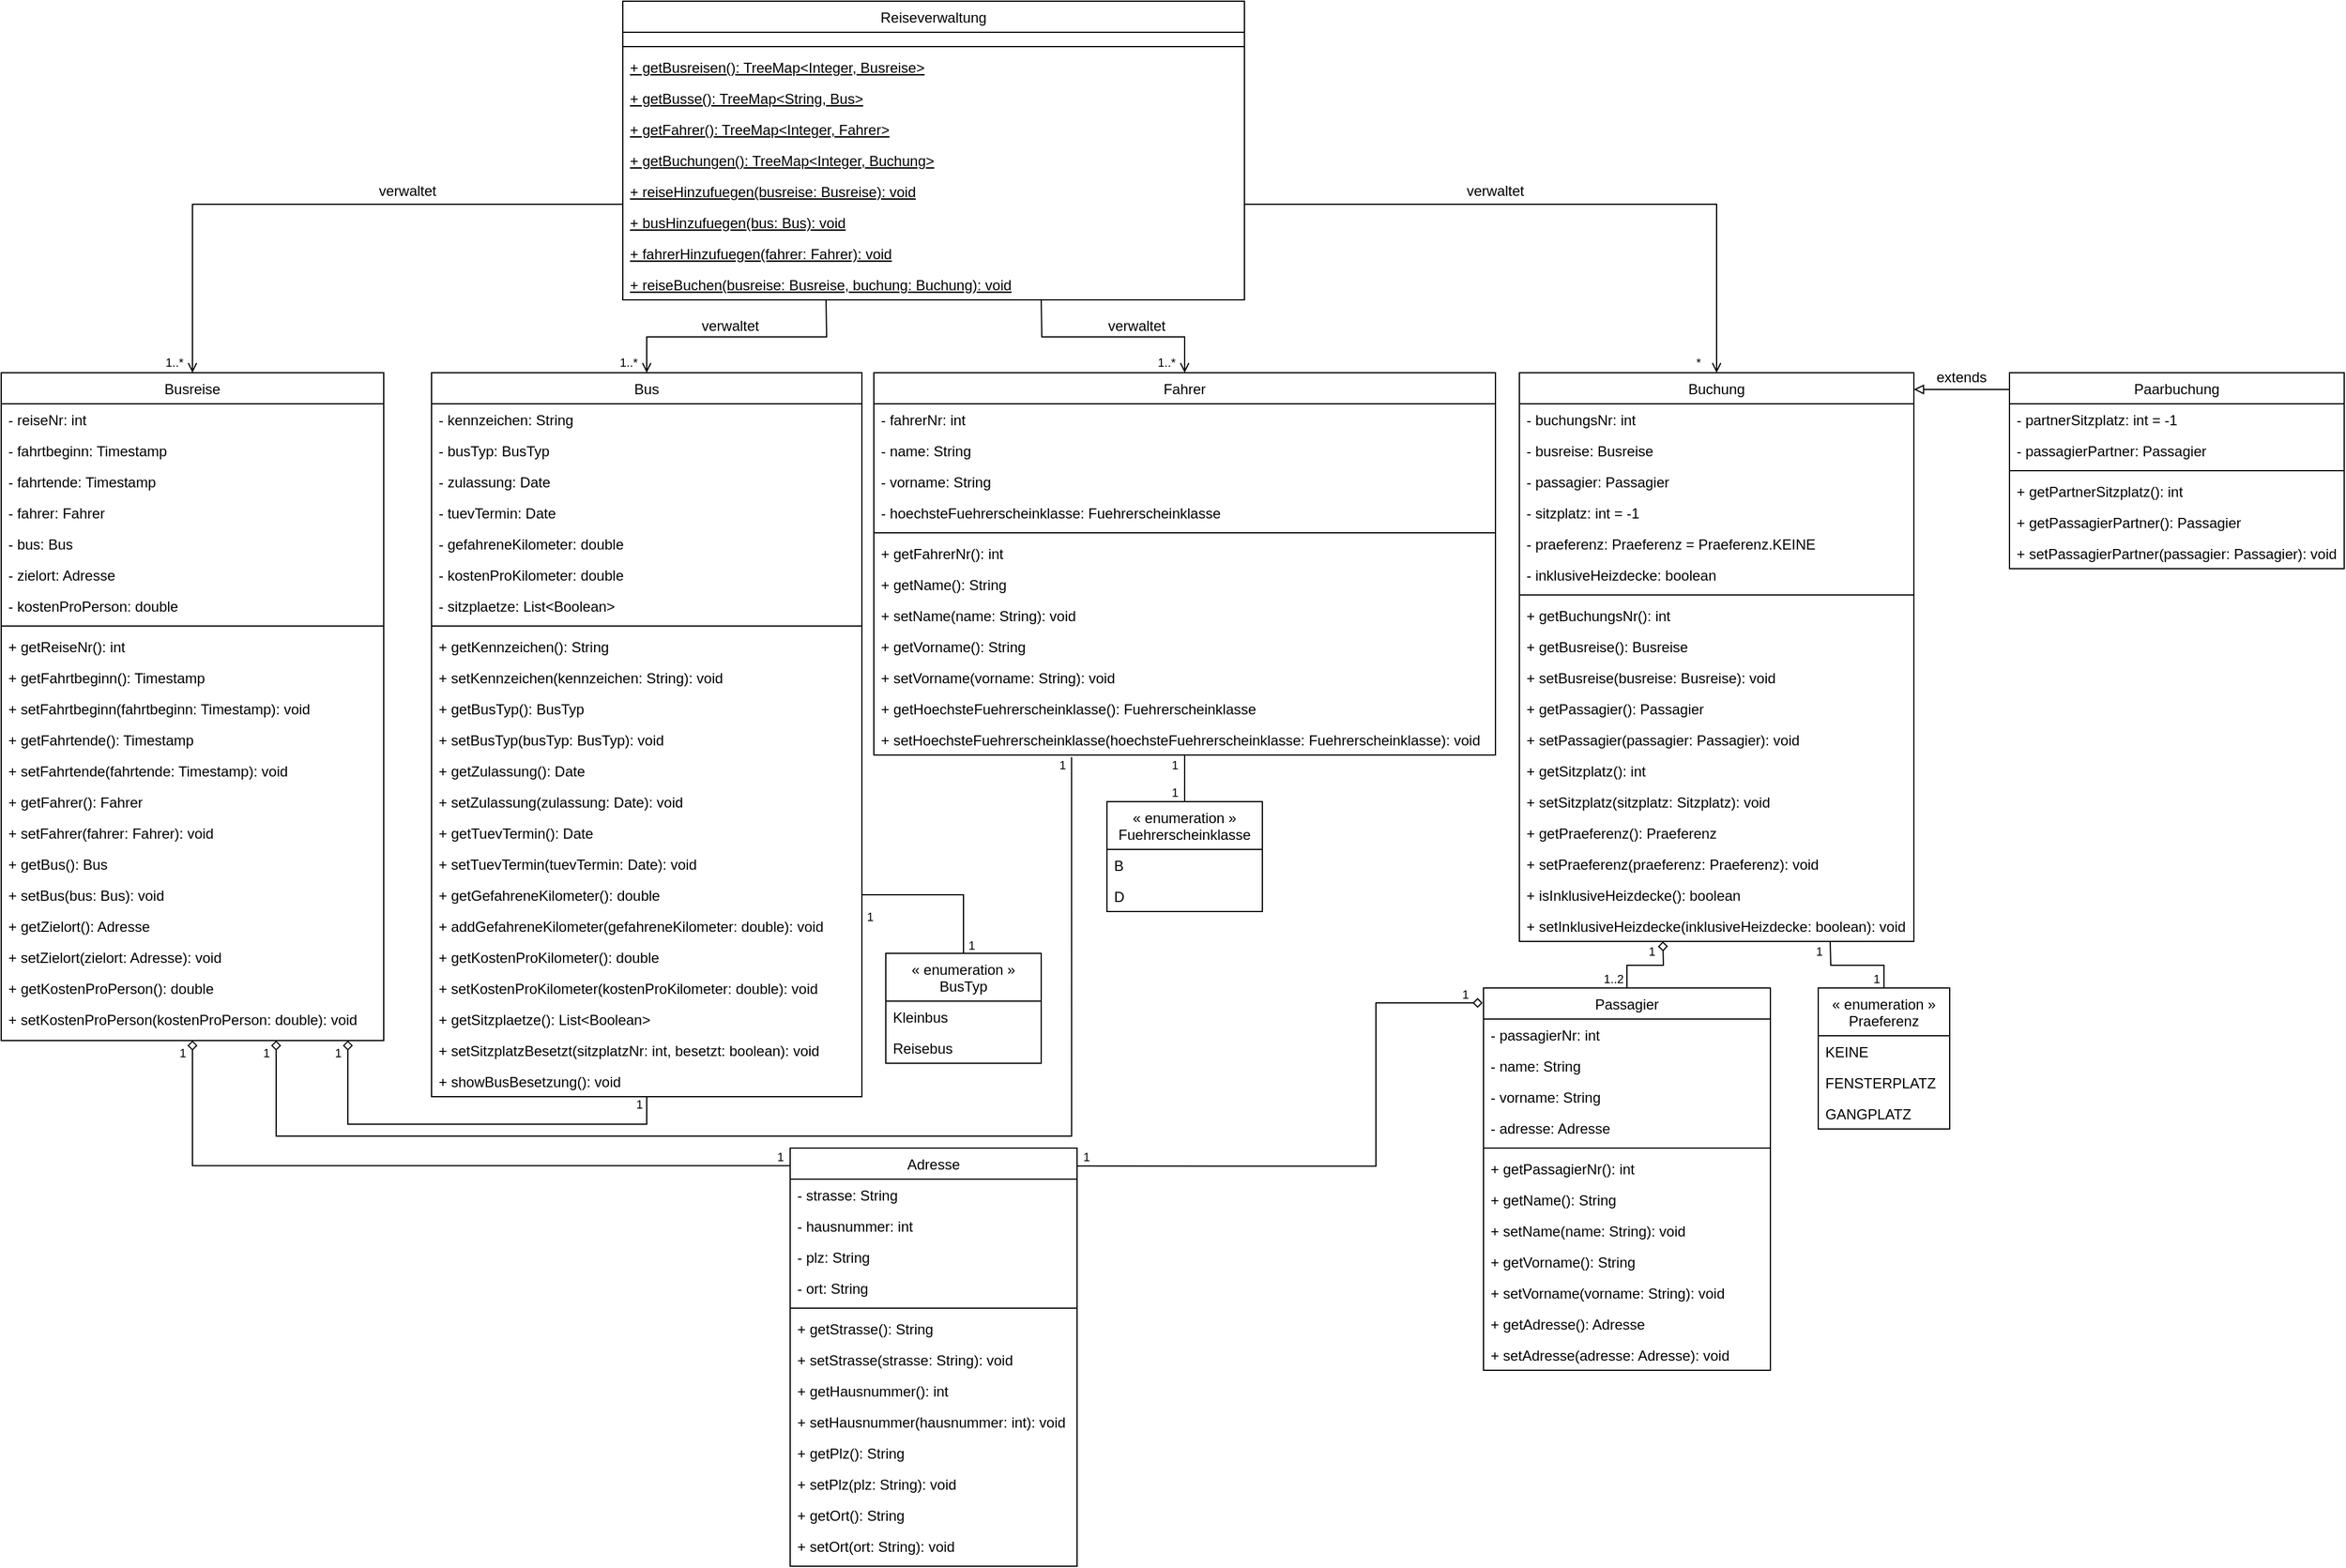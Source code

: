 <mxfile version="24.4.9" type="device">
  <diagram id="C5RBs43oDa-KdzZeNtuy" name="Page-1">
    <mxGraphModel dx="1247" dy="711" grid="1" gridSize="10" guides="1" tooltips="1" connect="1" arrows="1" fold="1" page="1" pageScale="1" pageWidth="1980" pageHeight="14" math="0" shadow="0">
      <root>
        <mxCell id="WIyWlLk6GJQsqaUBKTNV-0" />
        <mxCell id="WIyWlLk6GJQsqaUBKTNV-1" parent="WIyWlLk6GJQsqaUBKTNV-0" />
        <mxCell id="zkfFHV4jXpPFQw0GAbJ--0" value="Fahrer" style="swimlane;fontStyle=0;align=center;verticalAlign=top;childLayout=stackLayout;horizontal=1;startSize=26;horizontalStack=0;resizeParent=1;resizeLast=0;collapsible=1;marginBottom=0;rounded=0;shadow=0;strokeWidth=1;" parent="WIyWlLk6GJQsqaUBKTNV-1" vertex="1">
          <mxGeometry x="740" y="321" width="520" height="320" as="geometry">
            <mxRectangle x="220" y="120" width="160" height="26" as="alternateBounds" />
          </mxGeometry>
        </mxCell>
        <mxCell id="yF3hJssv11bSFZX_hjRi-22" value="- fahrerNr: int" style="text;align=left;verticalAlign=top;spacingLeft=4;spacingRight=4;overflow=hidden;rotatable=0;points=[[0,0.5],[1,0.5]];portConstraint=eastwest;" parent="zkfFHV4jXpPFQw0GAbJ--0" vertex="1">
          <mxGeometry y="26" width="520" height="26" as="geometry" />
        </mxCell>
        <mxCell id="zkfFHV4jXpPFQw0GAbJ--1" value="- name: String" style="text;align=left;verticalAlign=top;spacingLeft=4;spacingRight=4;overflow=hidden;rotatable=0;points=[[0,0.5],[1,0.5]];portConstraint=eastwest;" parent="zkfFHV4jXpPFQw0GAbJ--0" vertex="1">
          <mxGeometry y="52" width="520" height="26" as="geometry" />
        </mxCell>
        <mxCell id="zkfFHV4jXpPFQw0GAbJ--2" value="- vorname: String" style="text;align=left;verticalAlign=top;spacingLeft=4;spacingRight=4;overflow=hidden;rotatable=0;points=[[0,0.5],[1,0.5]];portConstraint=eastwest;rounded=0;shadow=0;html=0;" parent="zkfFHV4jXpPFQw0GAbJ--0" vertex="1">
          <mxGeometry y="78" width="520" height="26" as="geometry" />
        </mxCell>
        <mxCell id="zkfFHV4jXpPFQw0GAbJ--3" value="- hoechsteFuehrerscheinklasse: Fuehrerscheinklasse" style="text;align=left;verticalAlign=top;spacingLeft=4;spacingRight=4;overflow=hidden;rotatable=0;points=[[0,0.5],[1,0.5]];portConstraint=eastwest;rounded=0;shadow=0;html=0;" parent="zkfFHV4jXpPFQw0GAbJ--0" vertex="1">
          <mxGeometry y="104" width="520" height="26" as="geometry" />
        </mxCell>
        <mxCell id="zkfFHV4jXpPFQw0GAbJ--4" value="" style="line;html=1;strokeWidth=1;align=left;verticalAlign=middle;spacingTop=-1;spacingLeft=3;spacingRight=3;rotatable=0;labelPosition=right;points=[];portConstraint=eastwest;" parent="zkfFHV4jXpPFQw0GAbJ--0" vertex="1">
          <mxGeometry y="130" width="520" height="8" as="geometry" />
        </mxCell>
        <mxCell id="yF3hJssv11bSFZX_hjRi-21" value="+ getFahrerNr(): int" style="text;align=left;verticalAlign=top;spacingLeft=4;spacingRight=4;overflow=hidden;rotatable=0;points=[[0,0.5],[1,0.5]];portConstraint=eastwest;" parent="zkfFHV4jXpPFQw0GAbJ--0" vertex="1">
          <mxGeometry y="138" width="520" height="26" as="geometry" />
        </mxCell>
        <mxCell id="Lf7qxrWOfmU6nGNqrejY-40" value="+ getName(): String" style="text;align=left;verticalAlign=top;spacingLeft=4;spacingRight=4;overflow=hidden;rotatable=0;points=[[0,0.5],[1,0.5]];portConstraint=eastwest;rounded=0;shadow=0;html=0;" parent="zkfFHV4jXpPFQw0GAbJ--0" vertex="1">
          <mxGeometry y="164" width="520" height="26" as="geometry" />
        </mxCell>
        <mxCell id="Lf7qxrWOfmU6nGNqrejY-41" value="+ setName(name: String): void" style="text;align=left;verticalAlign=top;spacingLeft=4;spacingRight=4;overflow=hidden;rotatable=0;points=[[0,0.5],[1,0.5]];portConstraint=eastwest;rounded=0;shadow=0;html=0;" parent="zkfFHV4jXpPFQw0GAbJ--0" vertex="1">
          <mxGeometry y="190" width="520" height="26" as="geometry" />
        </mxCell>
        <mxCell id="Lf7qxrWOfmU6nGNqrejY-42" value="+ getVorname(): String" style="text;align=left;verticalAlign=top;spacingLeft=4;spacingRight=4;overflow=hidden;rotatable=0;points=[[0,0.5],[1,0.5]];portConstraint=eastwest;rounded=0;shadow=0;html=0;" parent="zkfFHV4jXpPFQw0GAbJ--0" vertex="1">
          <mxGeometry y="216" width="520" height="26" as="geometry" />
        </mxCell>
        <mxCell id="Lf7qxrWOfmU6nGNqrejY-43" value="+ setVorname(vorname: String): void" style="text;align=left;verticalAlign=top;spacingLeft=4;spacingRight=4;overflow=hidden;rotatable=0;points=[[0,0.5],[1,0.5]];portConstraint=eastwest;rounded=0;shadow=0;html=0;" parent="zkfFHV4jXpPFQw0GAbJ--0" vertex="1">
          <mxGeometry y="242" width="520" height="26" as="geometry" />
        </mxCell>
        <mxCell id="Lf7qxrWOfmU6nGNqrejY-44" value="+ getHoechsteFuehrerscheinklasse(): Fuehrerscheinklasse" style="text;align=left;verticalAlign=top;spacingLeft=4;spacingRight=4;overflow=hidden;rotatable=0;points=[[0,0.5],[1,0.5]];portConstraint=eastwest;rounded=0;shadow=0;html=0;" parent="zkfFHV4jXpPFQw0GAbJ--0" vertex="1">
          <mxGeometry y="268" width="520" height="26" as="geometry" />
        </mxCell>
        <mxCell id="Lf7qxrWOfmU6nGNqrejY-45" value="+ setHoechsteFuehrerscheinklasse(hoechsteFuehrerscheinklasse: Fuehrerscheinklasse): void" style="text;align=left;verticalAlign=top;spacingLeft=4;spacingRight=4;overflow=hidden;rotatable=0;points=[[0,0.5],[1,0.5]];portConstraint=eastwest;rounded=0;shadow=0;html=0;" parent="zkfFHV4jXpPFQw0GAbJ--0" vertex="1">
          <mxGeometry y="294" width="520" height="26" as="geometry" />
        </mxCell>
        <mxCell id="zkfFHV4jXpPFQw0GAbJ--6" value="Busreise" style="swimlane;fontStyle=0;align=center;verticalAlign=top;childLayout=stackLayout;horizontal=1;startSize=26;horizontalStack=0;resizeParent=1;resizeLast=0;collapsible=1;marginBottom=0;rounded=0;shadow=0;strokeWidth=1;" parent="WIyWlLk6GJQsqaUBKTNV-1" vertex="1">
          <mxGeometry x="10" y="321" width="320" height="559" as="geometry">
            <mxRectangle x="130" y="380" width="160" height="26" as="alternateBounds" />
          </mxGeometry>
        </mxCell>
        <mxCell id="zkfFHV4jXpPFQw0GAbJ--7" value="- reiseNr: int" style="text;align=left;verticalAlign=top;spacingLeft=4;spacingRight=4;overflow=hidden;rotatable=0;points=[[0,0.5],[1,0.5]];portConstraint=eastwest;" parent="zkfFHV4jXpPFQw0GAbJ--6" vertex="1">
          <mxGeometry y="26" width="320" height="26" as="geometry" />
        </mxCell>
        <mxCell id="yF3hJssv11bSFZX_hjRi-18" value="- fahrtbeginn: Timestamp" style="text;align=left;verticalAlign=top;spacingLeft=4;spacingRight=4;overflow=hidden;rotatable=0;points=[[0,0.5],[1,0.5]];portConstraint=eastwest;" parent="zkfFHV4jXpPFQw0GAbJ--6" vertex="1">
          <mxGeometry y="52" width="320" height="26" as="geometry" />
        </mxCell>
        <mxCell id="Lf7qxrWOfmU6nGNqrejY-3" value="- fahrtende: Timestamp" style="text;align=left;verticalAlign=top;spacingLeft=4;spacingRight=4;overflow=hidden;rotatable=0;points=[[0,0.5],[1,0.5]];portConstraint=eastwest;rounded=0;shadow=0;html=0;" parent="zkfFHV4jXpPFQw0GAbJ--6" vertex="1">
          <mxGeometry y="78" width="320" height="26" as="geometry" />
        </mxCell>
        <mxCell id="Lf7qxrWOfmU6nGNqrejY-4" value="- fahrer: Fahrer" style="text;align=left;verticalAlign=top;spacingLeft=4;spacingRight=4;overflow=hidden;rotatable=0;points=[[0,0.5],[1,0.5]];portConstraint=eastwest;rounded=0;shadow=0;html=0;" parent="zkfFHV4jXpPFQw0GAbJ--6" vertex="1">
          <mxGeometry y="104" width="320" height="26" as="geometry" />
        </mxCell>
        <mxCell id="zkfFHV4jXpPFQw0GAbJ--8" value="- bus: Bus" style="text;align=left;verticalAlign=top;spacingLeft=4;spacingRight=4;overflow=hidden;rotatable=0;points=[[0,0.5],[1,0.5]];portConstraint=eastwest;rounded=0;shadow=0;html=0;" parent="zkfFHV4jXpPFQw0GAbJ--6" vertex="1">
          <mxGeometry y="130" width="320" height="26" as="geometry" />
        </mxCell>
        <mxCell id="Lf7qxrWOfmU6nGNqrejY-5" value="- zielort: Adresse" style="text;align=left;verticalAlign=top;spacingLeft=4;spacingRight=4;overflow=hidden;rotatable=0;points=[[0,0.5],[1,0.5]];portConstraint=eastwest;rounded=0;shadow=0;html=0;" parent="zkfFHV4jXpPFQw0GAbJ--6" vertex="1">
          <mxGeometry y="156" width="320" height="26" as="geometry" />
        </mxCell>
        <mxCell id="Lf7qxrWOfmU6nGNqrejY-6" value="- kostenProPerson: double" style="text;align=left;verticalAlign=top;spacingLeft=4;spacingRight=4;overflow=hidden;rotatable=0;points=[[0,0.5],[1,0.5]];portConstraint=eastwest;rounded=0;shadow=0;html=0;" parent="zkfFHV4jXpPFQw0GAbJ--6" vertex="1">
          <mxGeometry y="182" width="320" height="26" as="geometry" />
        </mxCell>
        <mxCell id="zkfFHV4jXpPFQw0GAbJ--9" value="" style="line;html=1;strokeWidth=1;align=left;verticalAlign=middle;spacingTop=-1;spacingLeft=3;spacingRight=3;rotatable=0;labelPosition=right;points=[];portConstraint=eastwest;" parent="zkfFHV4jXpPFQw0GAbJ--6" vertex="1">
          <mxGeometry y="208" width="320" height="8" as="geometry" />
        </mxCell>
        <mxCell id="yF3hJssv11bSFZX_hjRi-20" value="+ getReiseNr(): int" style="text;align=left;verticalAlign=top;spacingLeft=4;spacingRight=4;overflow=hidden;rotatable=0;points=[[0,0.5],[1,0.5]];portConstraint=eastwest;" parent="zkfFHV4jXpPFQw0GAbJ--6" vertex="1">
          <mxGeometry y="216" width="320" height="26" as="geometry" />
        </mxCell>
        <mxCell id="Lf7qxrWOfmU6nGNqrejY-62" value="+ getFahrtbeginn(): Timestamp" style="text;align=left;verticalAlign=top;spacingLeft=4;spacingRight=4;overflow=hidden;rotatable=0;points=[[0,0.5],[1,0.5]];portConstraint=eastwest;rounded=0;shadow=0;html=0;" parent="zkfFHV4jXpPFQw0GAbJ--6" vertex="1">
          <mxGeometry y="242" width="320" height="26" as="geometry" />
        </mxCell>
        <mxCell id="Lf7qxrWOfmU6nGNqrejY-63" value="+ setFahrtbeginn(fahrtbeginn: Timestamp): void" style="text;align=left;verticalAlign=top;spacingLeft=4;spacingRight=4;overflow=hidden;rotatable=0;points=[[0,0.5],[1,0.5]];portConstraint=eastwest;rounded=0;shadow=0;html=0;" parent="zkfFHV4jXpPFQw0GAbJ--6" vertex="1">
          <mxGeometry y="268" width="320" height="26" as="geometry" />
        </mxCell>
        <mxCell id="Lf7qxrWOfmU6nGNqrejY-64" value="+ getFahrtende(): Timestamp" style="text;align=left;verticalAlign=top;spacingLeft=4;spacingRight=4;overflow=hidden;rotatable=0;points=[[0,0.5],[1,0.5]];portConstraint=eastwest;rounded=0;shadow=0;html=0;" parent="zkfFHV4jXpPFQw0GAbJ--6" vertex="1">
          <mxGeometry y="294" width="320" height="26" as="geometry" />
        </mxCell>
        <mxCell id="Lf7qxrWOfmU6nGNqrejY-65" value="+ setFahrtende(fahrtende: Timestamp): void" style="text;align=left;verticalAlign=top;spacingLeft=4;spacingRight=4;overflow=hidden;rotatable=0;points=[[0,0.5],[1,0.5]];portConstraint=eastwest;rounded=0;shadow=0;html=0;" parent="zkfFHV4jXpPFQw0GAbJ--6" vertex="1">
          <mxGeometry y="320" width="320" height="26" as="geometry" />
        </mxCell>
        <mxCell id="Lf7qxrWOfmU6nGNqrejY-66" value="+ getFahrer(): Fahrer" style="text;align=left;verticalAlign=top;spacingLeft=4;spacingRight=4;overflow=hidden;rotatable=0;points=[[0,0.5],[1,0.5]];portConstraint=eastwest;rounded=0;shadow=0;html=0;" parent="zkfFHV4jXpPFQw0GAbJ--6" vertex="1">
          <mxGeometry y="346" width="320" height="26" as="geometry" />
        </mxCell>
        <mxCell id="Lf7qxrWOfmU6nGNqrejY-67" value="+ setFahrer(fahrer: Fahrer): void" style="text;align=left;verticalAlign=top;spacingLeft=4;spacingRight=4;overflow=hidden;rotatable=0;points=[[0,0.5],[1,0.5]];portConstraint=eastwest;rounded=0;shadow=0;html=0;" parent="zkfFHV4jXpPFQw0GAbJ--6" vertex="1">
          <mxGeometry y="372" width="320" height="26" as="geometry" />
        </mxCell>
        <mxCell id="Lf7qxrWOfmU6nGNqrejY-68" value="+ getBus(): Bus" style="text;align=left;verticalAlign=top;spacingLeft=4;spacingRight=4;overflow=hidden;rotatable=0;points=[[0,0.5],[1,0.5]];portConstraint=eastwest;rounded=0;shadow=0;html=0;" parent="zkfFHV4jXpPFQw0GAbJ--6" vertex="1">
          <mxGeometry y="398" width="320" height="26" as="geometry" />
        </mxCell>
        <mxCell id="Lf7qxrWOfmU6nGNqrejY-69" value="+ setBus(bus: Bus): void" style="text;align=left;verticalAlign=top;spacingLeft=4;spacingRight=4;overflow=hidden;rotatable=0;points=[[0,0.5],[1,0.5]];portConstraint=eastwest;rounded=0;shadow=0;html=0;" parent="zkfFHV4jXpPFQw0GAbJ--6" vertex="1">
          <mxGeometry y="424" width="320" height="26" as="geometry" />
        </mxCell>
        <mxCell id="Lf7qxrWOfmU6nGNqrejY-70" value="+ getZielort(): Adresse" style="text;align=left;verticalAlign=top;spacingLeft=4;spacingRight=4;overflow=hidden;rotatable=0;points=[[0,0.5],[1,0.5]];portConstraint=eastwest;rounded=0;shadow=0;html=0;" parent="zkfFHV4jXpPFQw0GAbJ--6" vertex="1">
          <mxGeometry y="450" width="320" height="26" as="geometry" />
        </mxCell>
        <mxCell id="Lf7qxrWOfmU6nGNqrejY-71" value="+ setZielort(zielort: Adresse): void" style="text;align=left;verticalAlign=top;spacingLeft=4;spacingRight=4;overflow=hidden;rotatable=0;points=[[0,0.5],[1,0.5]];portConstraint=eastwest;rounded=0;shadow=0;html=0;" parent="zkfFHV4jXpPFQw0GAbJ--6" vertex="1">
          <mxGeometry y="476" width="320" height="26" as="geometry" />
        </mxCell>
        <mxCell id="Lf7qxrWOfmU6nGNqrejY-72" value="+ getKostenProPerson(): double" style="text;align=left;verticalAlign=top;spacingLeft=4;spacingRight=4;overflow=hidden;rotatable=0;points=[[0,0.5],[1,0.5]];portConstraint=eastwest;rounded=0;shadow=0;html=0;" parent="zkfFHV4jXpPFQw0GAbJ--6" vertex="1">
          <mxGeometry y="502" width="320" height="26" as="geometry" />
        </mxCell>
        <mxCell id="Lf7qxrWOfmU6nGNqrejY-73" value="+ setKostenProPerson(kostenProPerson: double): void" style="text;align=left;verticalAlign=top;spacingLeft=4;spacingRight=4;overflow=hidden;rotatable=0;points=[[0,0.5],[1,0.5]];portConstraint=eastwest;rounded=0;shadow=0;html=0;" parent="zkfFHV4jXpPFQw0GAbJ--6" vertex="1">
          <mxGeometry y="528" width="320" height="26" as="geometry" />
        </mxCell>
        <mxCell id="zkfFHV4jXpPFQw0GAbJ--13" value="Passagier" style="swimlane;fontStyle=0;align=center;verticalAlign=top;childLayout=stackLayout;horizontal=1;startSize=26;horizontalStack=0;resizeParent=1;resizeLast=0;collapsible=1;marginBottom=0;rounded=0;shadow=0;strokeWidth=1;" parent="WIyWlLk6GJQsqaUBKTNV-1" vertex="1">
          <mxGeometry x="1250" y="836" width="240" height="320" as="geometry">
            <mxRectangle x="340" y="380" width="170" height="26" as="alternateBounds" />
          </mxGeometry>
        </mxCell>
        <mxCell id="yF3hJssv11bSFZX_hjRi-26" value="- passagierNr: int" style="text;align=left;verticalAlign=top;spacingLeft=4;spacingRight=4;overflow=hidden;rotatable=0;points=[[0,0.5],[1,0.5]];portConstraint=eastwest;" parent="zkfFHV4jXpPFQw0GAbJ--13" vertex="1">
          <mxGeometry y="26" width="240" height="26" as="geometry" />
        </mxCell>
        <mxCell id="zkfFHV4jXpPFQw0GAbJ--14" value="- name: String" style="text;align=left;verticalAlign=top;spacingLeft=4;spacingRight=4;overflow=hidden;rotatable=0;points=[[0,0.5],[1,0.5]];portConstraint=eastwest;" parent="zkfFHV4jXpPFQw0GAbJ--13" vertex="1">
          <mxGeometry y="52" width="240" height="26" as="geometry" />
        </mxCell>
        <mxCell id="Lf7qxrWOfmU6nGNqrejY-7" value="- vorname: String" style="text;align=left;verticalAlign=top;spacingLeft=4;spacingRight=4;overflow=hidden;rotatable=0;points=[[0,0.5],[1,0.5]];portConstraint=eastwest;" parent="zkfFHV4jXpPFQw0GAbJ--13" vertex="1">
          <mxGeometry y="78" width="240" height="26" as="geometry" />
        </mxCell>
        <mxCell id="Lf7qxrWOfmU6nGNqrejY-9" value="- adresse: Adresse" style="text;align=left;verticalAlign=top;spacingLeft=4;spacingRight=4;overflow=hidden;rotatable=0;points=[[0,0.5],[1,0.5]];portConstraint=eastwest;" parent="zkfFHV4jXpPFQw0GAbJ--13" vertex="1">
          <mxGeometry y="104" width="240" height="26" as="geometry" />
        </mxCell>
        <mxCell id="zkfFHV4jXpPFQw0GAbJ--15" value="" style="line;html=1;strokeWidth=1;align=left;verticalAlign=middle;spacingTop=-1;spacingLeft=3;spacingRight=3;rotatable=0;labelPosition=right;points=[];portConstraint=eastwest;" parent="zkfFHV4jXpPFQw0GAbJ--13" vertex="1">
          <mxGeometry y="130" width="240" height="8" as="geometry" />
        </mxCell>
        <mxCell id="yF3hJssv11bSFZX_hjRi-25" value="+ getPassagierNr(): int" style="text;align=left;verticalAlign=top;spacingLeft=4;spacingRight=4;overflow=hidden;rotatable=0;points=[[0,0.5],[1,0.5]];portConstraint=eastwest;" parent="zkfFHV4jXpPFQw0GAbJ--13" vertex="1">
          <mxGeometry y="138" width="240" height="26" as="geometry" />
        </mxCell>
        <mxCell id="Lf7qxrWOfmU6nGNqrejY-24" value="+ getName(): String" style="text;align=left;verticalAlign=top;spacingLeft=4;spacingRight=4;overflow=hidden;rotatable=0;points=[[0,0.5],[1,0.5]];portConstraint=eastwest;" parent="zkfFHV4jXpPFQw0GAbJ--13" vertex="1">
          <mxGeometry y="164" width="240" height="26" as="geometry" />
        </mxCell>
        <mxCell id="Lf7qxrWOfmU6nGNqrejY-25" value="+ setName(name: String): void" style="text;align=left;verticalAlign=top;spacingLeft=4;spacingRight=4;overflow=hidden;rotatable=0;points=[[0,0.5],[1,0.5]];portConstraint=eastwest;" parent="zkfFHV4jXpPFQw0GAbJ--13" vertex="1">
          <mxGeometry y="190" width="240" height="26" as="geometry" />
        </mxCell>
        <mxCell id="Lf7qxrWOfmU6nGNqrejY-26" value="+ getVorname(): String" style="text;align=left;verticalAlign=top;spacingLeft=4;spacingRight=4;overflow=hidden;rotatable=0;points=[[0,0.5],[1,0.5]];portConstraint=eastwest;" parent="zkfFHV4jXpPFQw0GAbJ--13" vertex="1">
          <mxGeometry y="216" width="240" height="26" as="geometry" />
        </mxCell>
        <mxCell id="Lf7qxrWOfmU6nGNqrejY-27" value="+ setVorname(vorname: String): void" style="text;align=left;verticalAlign=top;spacingLeft=4;spacingRight=4;overflow=hidden;rotatable=0;points=[[0,0.5],[1,0.5]];portConstraint=eastwest;" parent="zkfFHV4jXpPFQw0GAbJ--13" vertex="1">
          <mxGeometry y="242" width="240" height="26" as="geometry" />
        </mxCell>
        <mxCell id="Lf7qxrWOfmU6nGNqrejY-28" value="+ getAdresse(): Adresse" style="text;align=left;verticalAlign=top;spacingLeft=4;spacingRight=4;overflow=hidden;rotatable=0;points=[[0,0.5],[1,0.5]];portConstraint=eastwest;" parent="zkfFHV4jXpPFQw0GAbJ--13" vertex="1">
          <mxGeometry y="268" width="240" height="26" as="geometry" />
        </mxCell>
        <mxCell id="Lf7qxrWOfmU6nGNqrejY-29" value="+ setAdresse(adresse: Adresse): void" style="text;align=left;verticalAlign=top;spacingLeft=4;spacingRight=4;overflow=hidden;rotatable=0;points=[[0,0.5],[1,0.5]];portConstraint=eastwest;" parent="zkfFHV4jXpPFQw0GAbJ--13" vertex="1">
          <mxGeometry y="294" width="240" height="26" as="geometry" />
        </mxCell>
        <mxCell id="zkfFHV4jXpPFQw0GAbJ--17" value="Bus" style="swimlane;fontStyle=0;align=center;verticalAlign=top;childLayout=stackLayout;horizontal=1;startSize=26;horizontalStack=0;resizeParent=1;resizeLast=0;collapsible=1;marginBottom=0;rounded=0;shadow=0;strokeWidth=1;" parent="WIyWlLk6GJQsqaUBKTNV-1" vertex="1">
          <mxGeometry x="370" y="321" width="360" height="606" as="geometry">
            <mxRectangle x="550" y="140" width="160" height="26" as="alternateBounds" />
          </mxGeometry>
        </mxCell>
        <mxCell id="zkfFHV4jXpPFQw0GAbJ--18" value="- kennzeichen: String" style="text;align=left;verticalAlign=top;spacingLeft=4;spacingRight=4;overflow=hidden;rotatable=0;points=[[0,0.5],[1,0.5]];portConstraint=eastwest;" parent="zkfFHV4jXpPFQw0GAbJ--17" vertex="1">
          <mxGeometry y="26" width="360" height="26" as="geometry" />
        </mxCell>
        <mxCell id="kvNunRhJtZcMJ9diOKEN-5" value="- busTyp: BusTyp" style="text;align=left;verticalAlign=top;spacingLeft=4;spacingRight=4;overflow=hidden;rotatable=0;points=[[0,0.5],[1,0.5]];portConstraint=eastwest;" vertex="1" parent="zkfFHV4jXpPFQw0GAbJ--17">
          <mxGeometry y="52" width="360" height="26" as="geometry" />
        </mxCell>
        <mxCell id="zkfFHV4jXpPFQw0GAbJ--19" value="- zulassung: Date" style="text;align=left;verticalAlign=top;spacingLeft=4;spacingRight=4;overflow=hidden;rotatable=0;points=[[0,0.5],[1,0.5]];portConstraint=eastwest;rounded=0;shadow=0;html=0;" parent="zkfFHV4jXpPFQw0GAbJ--17" vertex="1">
          <mxGeometry y="78" width="360" height="26" as="geometry" />
        </mxCell>
        <mxCell id="zkfFHV4jXpPFQw0GAbJ--20" value="- tuevTermin: Date" style="text;align=left;verticalAlign=top;spacingLeft=4;spacingRight=4;overflow=hidden;rotatable=0;points=[[0,0.5],[1,0.5]];portConstraint=eastwest;rounded=0;shadow=0;html=0;" parent="zkfFHV4jXpPFQw0GAbJ--17" vertex="1">
          <mxGeometry y="104" width="360" height="26" as="geometry" />
        </mxCell>
        <mxCell id="zkfFHV4jXpPFQw0GAbJ--21" value="- gefahreneKilometer: double" style="text;align=left;verticalAlign=top;spacingLeft=4;spacingRight=4;overflow=hidden;rotatable=0;points=[[0,0.5],[1,0.5]];portConstraint=eastwest;rounded=0;shadow=0;html=0;" parent="zkfFHV4jXpPFQw0GAbJ--17" vertex="1">
          <mxGeometry y="130" width="360" height="26" as="geometry" />
        </mxCell>
        <mxCell id="zkfFHV4jXpPFQw0GAbJ--22" value="- kostenProKilometer: double" style="text;align=left;verticalAlign=top;spacingLeft=4;spacingRight=4;overflow=hidden;rotatable=0;points=[[0,0.5],[1,0.5]];portConstraint=eastwest;rounded=0;shadow=0;html=0;" parent="zkfFHV4jXpPFQw0GAbJ--17" vertex="1">
          <mxGeometry y="156" width="360" height="26" as="geometry" />
        </mxCell>
        <mxCell id="ET76gMAlcmCdLTWI2rCx-4" value="- sitzplaetze: List&lt;Boolean&gt;" style="text;align=left;verticalAlign=top;spacingLeft=4;spacingRight=4;overflow=hidden;rotatable=0;points=[[0,0.5],[1,0.5]];portConstraint=eastwest;rounded=0;shadow=0;html=0;" parent="zkfFHV4jXpPFQw0GAbJ--17" vertex="1">
          <mxGeometry y="182" width="360" height="26" as="geometry" />
        </mxCell>
        <mxCell id="zkfFHV4jXpPFQw0GAbJ--23" value="" style="line;html=1;strokeWidth=1;align=left;verticalAlign=middle;spacingTop=-1;spacingLeft=3;spacingRight=3;rotatable=0;labelPosition=right;points=[];portConstraint=eastwest;" parent="zkfFHV4jXpPFQw0GAbJ--17" vertex="1">
          <mxGeometry y="208" width="360" height="8" as="geometry" />
        </mxCell>
        <mxCell id="Lf7qxrWOfmU6nGNqrejY-14" value="+ getKennzeichen(): String" style="text;align=left;verticalAlign=top;spacingLeft=4;spacingRight=4;overflow=hidden;rotatable=0;points=[[0,0.5],[1,0.5]];portConstraint=eastwest;rounded=0;shadow=0;html=0;" parent="zkfFHV4jXpPFQw0GAbJ--17" vertex="1">
          <mxGeometry y="216" width="360" height="26" as="geometry" />
        </mxCell>
        <mxCell id="Lf7qxrWOfmU6nGNqrejY-15" value="+ setKennzeichen(kennzeichen: String): void" style="text;align=left;verticalAlign=top;spacingLeft=4;spacingRight=4;overflow=hidden;rotatable=0;points=[[0,0.5],[1,0.5]];portConstraint=eastwest;rounded=0;shadow=0;html=0;" parent="zkfFHV4jXpPFQw0GAbJ--17" vertex="1">
          <mxGeometry y="242" width="360" height="26" as="geometry" />
        </mxCell>
        <mxCell id="kvNunRhJtZcMJ9diOKEN-6" value="+ getBusTyp(): BusTyp" style="text;align=left;verticalAlign=top;spacingLeft=4;spacingRight=4;overflow=hidden;rotatable=0;points=[[0,0.5],[1,0.5]];portConstraint=eastwest;rounded=0;shadow=0;html=0;" vertex="1" parent="zkfFHV4jXpPFQw0GAbJ--17">
          <mxGeometry y="268" width="360" height="26" as="geometry" />
        </mxCell>
        <mxCell id="kvNunRhJtZcMJ9diOKEN-7" value="+ setBusTyp(busTyp: BusTyp): void" style="text;align=left;verticalAlign=top;spacingLeft=4;spacingRight=4;overflow=hidden;rotatable=0;points=[[0,0.5],[1,0.5]];portConstraint=eastwest;rounded=0;shadow=0;html=0;" vertex="1" parent="zkfFHV4jXpPFQw0GAbJ--17">
          <mxGeometry y="294" width="360" height="26" as="geometry" />
        </mxCell>
        <mxCell id="Lf7qxrWOfmU6nGNqrejY-16" value="+ getZulassung(): Date" style="text;align=left;verticalAlign=top;spacingLeft=4;spacingRight=4;overflow=hidden;rotatable=0;points=[[0,0.5],[1,0.5]];portConstraint=eastwest;rounded=0;shadow=0;html=0;" parent="zkfFHV4jXpPFQw0GAbJ--17" vertex="1">
          <mxGeometry y="320" width="360" height="26" as="geometry" />
        </mxCell>
        <mxCell id="Lf7qxrWOfmU6nGNqrejY-17" value="+ setZulassung(zulassung: Date): void" style="text;align=left;verticalAlign=top;spacingLeft=4;spacingRight=4;overflow=hidden;rotatable=0;points=[[0,0.5],[1,0.5]];portConstraint=eastwest;rounded=0;shadow=0;html=0;" parent="zkfFHV4jXpPFQw0GAbJ--17" vertex="1">
          <mxGeometry y="346" width="360" height="26" as="geometry" />
        </mxCell>
        <mxCell id="Lf7qxrWOfmU6nGNqrejY-18" value="+ getTuevTermin(): Date" style="text;align=left;verticalAlign=top;spacingLeft=4;spacingRight=4;overflow=hidden;rotatable=0;points=[[0,0.5],[1,0.5]];portConstraint=eastwest;rounded=0;shadow=0;html=0;" parent="zkfFHV4jXpPFQw0GAbJ--17" vertex="1">
          <mxGeometry y="372" width="360" height="26" as="geometry" />
        </mxCell>
        <mxCell id="Lf7qxrWOfmU6nGNqrejY-19" value="+ setTuevTermin(tuevTermin: Date): void" style="text;align=left;verticalAlign=top;spacingLeft=4;spacingRight=4;overflow=hidden;rotatable=0;points=[[0,0.5],[1,0.5]];portConstraint=eastwest;rounded=0;shadow=0;html=0;" parent="zkfFHV4jXpPFQw0GAbJ--17" vertex="1">
          <mxGeometry y="398" width="360" height="26" as="geometry" />
        </mxCell>
        <mxCell id="Lf7qxrWOfmU6nGNqrejY-20" value="+ getGefahreneKilometer(): double" style="text;align=left;verticalAlign=top;spacingLeft=4;spacingRight=4;overflow=hidden;rotatable=0;points=[[0,0.5],[1,0.5]];portConstraint=eastwest;rounded=0;shadow=0;html=0;" parent="zkfFHV4jXpPFQw0GAbJ--17" vertex="1">
          <mxGeometry y="424" width="360" height="26" as="geometry" />
        </mxCell>
        <mxCell id="Lf7qxrWOfmU6nGNqrejY-21" value="+ addGefahreneKilometer(gefahreneKilometer: double): void" style="text;align=left;verticalAlign=top;spacingLeft=4;spacingRight=4;overflow=hidden;rotatable=0;points=[[0,0.5],[1,0.5]];portConstraint=eastwest;rounded=0;shadow=0;html=0;" parent="zkfFHV4jXpPFQw0GAbJ--17" vertex="1">
          <mxGeometry y="450" width="360" height="26" as="geometry" />
        </mxCell>
        <mxCell id="Lf7qxrWOfmU6nGNqrejY-22" value="+ getKostenProKilometer(): double" style="text;align=left;verticalAlign=top;spacingLeft=4;spacingRight=4;overflow=hidden;rotatable=0;points=[[0,0.5],[1,0.5]];portConstraint=eastwest;rounded=0;shadow=0;html=0;" parent="zkfFHV4jXpPFQw0GAbJ--17" vertex="1">
          <mxGeometry y="476" width="360" height="26" as="geometry" />
        </mxCell>
        <mxCell id="Lf7qxrWOfmU6nGNqrejY-23" value="+ setKostenProKilometer(kostenProKilometer: double): void" style="text;align=left;verticalAlign=top;spacingLeft=4;spacingRight=4;overflow=hidden;rotatable=0;points=[[0,0.5],[1,0.5]];portConstraint=eastwest;rounded=0;shadow=0;html=0;" parent="zkfFHV4jXpPFQw0GAbJ--17" vertex="1">
          <mxGeometry y="502" width="360" height="26" as="geometry" />
        </mxCell>
        <mxCell id="ET76gMAlcmCdLTWI2rCx-5" value="+ getSitzplaetze(): List&lt;Boolean&gt;" style="text;align=left;verticalAlign=top;spacingLeft=4;spacingRight=4;overflow=hidden;rotatable=0;points=[[0,0.5],[1,0.5]];portConstraint=eastwest;rounded=0;shadow=0;html=0;" parent="zkfFHV4jXpPFQw0GAbJ--17" vertex="1">
          <mxGeometry y="528" width="360" height="26" as="geometry" />
        </mxCell>
        <mxCell id="ET76gMAlcmCdLTWI2rCx-6" value="+ setSitzplatzBesetzt(sitzplatzNr: int, besetzt: boolean): void" style="text;align=left;verticalAlign=top;spacingLeft=4;spacingRight=4;overflow=hidden;rotatable=0;points=[[0,0.5],[1,0.5]];portConstraint=eastwest;rounded=0;shadow=0;html=0;" parent="zkfFHV4jXpPFQw0GAbJ--17" vertex="1">
          <mxGeometry y="554" width="360" height="26" as="geometry" />
        </mxCell>
        <mxCell id="kvNunRhJtZcMJ9diOKEN-20" value="+ showBusBesetzung(): void" style="text;align=left;verticalAlign=top;spacingLeft=4;spacingRight=4;overflow=hidden;rotatable=0;points=[[0,0.5],[1,0.5]];portConstraint=eastwest;rounded=0;shadow=0;html=0;" vertex="1" parent="zkfFHV4jXpPFQw0GAbJ--17">
          <mxGeometry y="580" width="360" height="26" as="geometry" />
        </mxCell>
        <mxCell id="Lf7qxrWOfmU6nGNqrejY-0" value="Buchung" style="swimlane;fontStyle=0;align=center;verticalAlign=top;childLayout=stackLayout;horizontal=1;startSize=26;horizontalStack=0;resizeParent=1;resizeLast=0;collapsible=1;marginBottom=0;rounded=0;shadow=0;strokeWidth=1;" parent="WIyWlLk6GJQsqaUBKTNV-1" vertex="1">
          <mxGeometry x="1280" y="321" width="330" height="476" as="geometry">
            <mxRectangle x="340" y="380" width="170" height="26" as="alternateBounds" />
          </mxGeometry>
        </mxCell>
        <mxCell id="yF3hJssv11bSFZX_hjRi-24" value="- buchungsNr: int" style="text;align=left;verticalAlign=top;spacingLeft=4;spacingRight=4;overflow=hidden;rotatable=0;points=[[0,0.5],[1,0.5]];portConstraint=eastwest;" parent="Lf7qxrWOfmU6nGNqrejY-0" vertex="1">
          <mxGeometry y="26" width="330" height="26" as="geometry" />
        </mxCell>
        <mxCell id="kvNunRhJtZcMJ9diOKEN-2" value="- busreise: Busreise" style="text;align=left;verticalAlign=top;spacingLeft=4;spacingRight=4;overflow=hidden;rotatable=0;points=[[0,0.5],[1,0.5]];portConstraint=eastwest;" vertex="1" parent="Lf7qxrWOfmU6nGNqrejY-0">
          <mxGeometry y="52" width="330" height="26" as="geometry" />
        </mxCell>
        <mxCell id="wQc-RCtFaq7_4NvmSy6M-5" value="- passagier: Passagier" style="text;align=left;verticalAlign=top;spacingLeft=4;spacingRight=4;overflow=hidden;rotatable=0;points=[[0,0.5],[1,0.5]];portConstraint=eastwest;" parent="Lf7qxrWOfmU6nGNqrejY-0" vertex="1">
          <mxGeometry y="78" width="330" height="26" as="geometry" />
        </mxCell>
        <mxCell id="Lf7qxrWOfmU6nGNqrejY-1" value="- sitzplatz: int = -1" style="text;align=left;verticalAlign=top;spacingLeft=4;spacingRight=4;overflow=hidden;rotatable=0;points=[[0,0.5],[1,0.5]];portConstraint=eastwest;" parent="Lf7qxrWOfmU6nGNqrejY-0" vertex="1">
          <mxGeometry y="104" width="330" height="26" as="geometry" />
        </mxCell>
        <mxCell id="Lf7qxrWOfmU6nGNqrejY-12" value="- praeferenz: Praeferenz = Praeferenz.KEINE" style="text;align=left;verticalAlign=top;spacingLeft=4;spacingRight=4;overflow=hidden;rotatable=0;points=[[0,0.5],[1,0.5]];portConstraint=eastwest;" parent="Lf7qxrWOfmU6nGNqrejY-0" vertex="1">
          <mxGeometry y="130" width="330" height="26" as="geometry" />
        </mxCell>
        <mxCell id="kvNunRhJtZcMJ9diOKEN-17" value="- inklusiveHeizdecke: boolean" style="text;align=left;verticalAlign=top;spacingLeft=4;spacingRight=4;overflow=hidden;rotatable=0;points=[[0,0.5],[1,0.5]];portConstraint=eastwest;" vertex="1" parent="Lf7qxrWOfmU6nGNqrejY-0">
          <mxGeometry y="156" width="330" height="26" as="geometry" />
        </mxCell>
        <mxCell id="Lf7qxrWOfmU6nGNqrejY-2" value="" style="line;html=1;strokeWidth=1;align=left;verticalAlign=middle;spacingTop=-1;spacingLeft=3;spacingRight=3;rotatable=0;labelPosition=right;points=[];portConstraint=eastwest;" parent="Lf7qxrWOfmU6nGNqrejY-0" vertex="1">
          <mxGeometry y="182" width="330" height="8" as="geometry" />
        </mxCell>
        <mxCell id="yF3hJssv11bSFZX_hjRi-23" value="+ getBuchungsNr(): int" style="text;align=left;verticalAlign=top;spacingLeft=4;spacingRight=4;overflow=hidden;rotatable=0;points=[[0,0.5],[1,0.5]];portConstraint=eastwest;" parent="Lf7qxrWOfmU6nGNqrejY-0" vertex="1">
          <mxGeometry y="190" width="330" height="26" as="geometry" />
        </mxCell>
        <mxCell id="kvNunRhJtZcMJ9diOKEN-3" value="+ getBusreise(): Busreise" style="text;align=left;verticalAlign=top;spacingLeft=4;spacingRight=4;overflow=hidden;rotatable=0;points=[[0,0.5],[1,0.5]];portConstraint=eastwest;" vertex="1" parent="Lf7qxrWOfmU6nGNqrejY-0">
          <mxGeometry y="216" width="330" height="26" as="geometry" />
        </mxCell>
        <mxCell id="kvNunRhJtZcMJ9diOKEN-4" value="+ setBusreise(busreise: Busreise): void" style="text;align=left;verticalAlign=top;spacingLeft=4;spacingRight=4;overflow=hidden;rotatable=0;points=[[0,0.5],[1,0.5]];portConstraint=eastwest;" vertex="1" parent="Lf7qxrWOfmU6nGNqrejY-0">
          <mxGeometry y="242" width="330" height="26" as="geometry" />
        </mxCell>
        <mxCell id="wQc-RCtFaq7_4NvmSy6M-4" value="+ getPassagier(): Passagier" style="text;align=left;verticalAlign=top;spacingLeft=4;spacingRight=4;overflow=hidden;rotatable=0;points=[[0,0.5],[1,0.5]];portConstraint=eastwest;" parent="Lf7qxrWOfmU6nGNqrejY-0" vertex="1">
          <mxGeometry y="268" width="330" height="26" as="geometry" />
        </mxCell>
        <mxCell id="wQc-RCtFaq7_4NvmSy6M-3" value="+ setPassagier(passagier: Passagier): void" style="text;align=left;verticalAlign=top;spacingLeft=4;spacingRight=4;overflow=hidden;rotatable=0;points=[[0,0.5],[1,0.5]];portConstraint=eastwest;" parent="Lf7qxrWOfmU6nGNqrejY-0" vertex="1">
          <mxGeometry y="294" width="330" height="26" as="geometry" />
        </mxCell>
        <mxCell id="Lf7qxrWOfmU6nGNqrejY-36" value="+ getSitzplatz(): int" style="text;align=left;verticalAlign=top;spacingLeft=4;spacingRight=4;overflow=hidden;rotatable=0;points=[[0,0.5],[1,0.5]];portConstraint=eastwest;" parent="Lf7qxrWOfmU6nGNqrejY-0" vertex="1">
          <mxGeometry y="320" width="330" height="26" as="geometry" />
        </mxCell>
        <mxCell id="Lf7qxrWOfmU6nGNqrejY-37" value="+ setSitzplatz(sitzplatz: Sitzplatz): void" style="text;align=left;verticalAlign=top;spacingLeft=4;spacingRight=4;overflow=hidden;rotatable=0;points=[[0,0.5],[1,0.5]];portConstraint=eastwest;" parent="Lf7qxrWOfmU6nGNqrejY-0" vertex="1">
          <mxGeometry y="346" width="330" height="26" as="geometry" />
        </mxCell>
        <mxCell id="Lf7qxrWOfmU6nGNqrejY-38" value="+ getPraeferenz(): Praeferenz" style="text;align=left;verticalAlign=top;spacingLeft=4;spacingRight=4;overflow=hidden;rotatable=0;points=[[0,0.5],[1,0.5]];portConstraint=eastwest;" parent="Lf7qxrWOfmU6nGNqrejY-0" vertex="1">
          <mxGeometry y="372" width="330" height="26" as="geometry" />
        </mxCell>
        <mxCell id="Lf7qxrWOfmU6nGNqrejY-39" value="+ setPraeferenz(praeferenz: Praeferenz): void" style="text;align=left;verticalAlign=top;spacingLeft=4;spacingRight=4;overflow=hidden;rotatable=0;points=[[0,0.5],[1,0.5]];portConstraint=eastwest;" parent="Lf7qxrWOfmU6nGNqrejY-0" vertex="1">
          <mxGeometry y="398" width="330" height="26" as="geometry" />
        </mxCell>
        <mxCell id="kvNunRhJtZcMJ9diOKEN-18" value="+ isInklusiveHeizdecke(): boolean" style="text;align=left;verticalAlign=top;spacingLeft=4;spacingRight=4;overflow=hidden;rotatable=0;points=[[0,0.5],[1,0.5]];portConstraint=eastwest;" vertex="1" parent="Lf7qxrWOfmU6nGNqrejY-0">
          <mxGeometry y="424" width="330" height="26" as="geometry" />
        </mxCell>
        <mxCell id="kvNunRhJtZcMJ9diOKEN-19" value="+ setInklusiveHeizdecke(inklusiveHeizdecke: boolean): void" style="text;align=left;verticalAlign=top;spacingLeft=4;spacingRight=4;overflow=hidden;rotatable=0;points=[[0,0.5],[1,0.5]];portConstraint=eastwest;" vertex="1" parent="Lf7qxrWOfmU6nGNqrejY-0">
          <mxGeometry y="450" width="330" height="26" as="geometry" />
        </mxCell>
        <mxCell id="cH6oeYVP-Wx1RxbmU3_4-0" value="« enumeration »&#xa;Fuehrerscheinklasse" style="swimlane;fontStyle=0;align=center;verticalAlign=top;childLayout=stackLayout;horizontal=1;startSize=40;horizontalStack=0;resizeParent=1;resizeLast=0;collapsible=1;marginBottom=0;rounded=0;shadow=0;strokeWidth=1;fontFamily=Helvetica;" parent="WIyWlLk6GJQsqaUBKTNV-1" vertex="1">
          <mxGeometry x="935" y="680" width="130" height="92" as="geometry">
            <mxRectangle x="340" y="380" width="170" height="26" as="alternateBounds" />
          </mxGeometry>
        </mxCell>
        <mxCell id="cH6oeYVP-Wx1RxbmU3_4-1" value="B" style="text;align=left;verticalAlign=top;spacingLeft=4;spacingRight=4;overflow=hidden;rotatable=0;points=[[0,0.5],[1,0.5]];portConstraint=eastwest;" parent="cH6oeYVP-Wx1RxbmU3_4-0" vertex="1">
          <mxGeometry y="40" width="130" height="26" as="geometry" />
        </mxCell>
        <mxCell id="cH6oeYVP-Wx1RxbmU3_4-2" value="D" style="text;align=left;verticalAlign=top;spacingLeft=4;spacingRight=4;overflow=hidden;rotatable=0;points=[[0,0.5],[1,0.5]];portConstraint=eastwest;" parent="cH6oeYVP-Wx1RxbmU3_4-0" vertex="1">
          <mxGeometry y="66" width="130" height="26" as="geometry" />
        </mxCell>
        <mxCell id="cH6oeYVP-Wx1RxbmU3_4-44" value="« enumeration »&#xa;Praeferenz" style="swimlane;fontStyle=0;align=center;verticalAlign=top;childLayout=stackLayout;horizontal=1;startSize=40;horizontalStack=0;resizeParent=1;resizeLast=0;collapsible=1;marginBottom=0;rounded=0;shadow=0;strokeWidth=1;fontFamily=Helvetica;" parent="WIyWlLk6GJQsqaUBKTNV-1" vertex="1">
          <mxGeometry x="1530" y="836" width="110" height="118" as="geometry">
            <mxRectangle x="340" y="380" width="170" height="26" as="alternateBounds" />
          </mxGeometry>
        </mxCell>
        <mxCell id="cH6oeYVP-Wx1RxbmU3_4-45" value="KEINE" style="text;align=left;verticalAlign=top;spacingLeft=4;spacingRight=4;overflow=hidden;rotatable=0;points=[[0,0.5],[1,0.5]];portConstraint=eastwest;" parent="cH6oeYVP-Wx1RxbmU3_4-44" vertex="1">
          <mxGeometry y="40" width="110" height="26" as="geometry" />
        </mxCell>
        <mxCell id="cH6oeYVP-Wx1RxbmU3_4-46" value="FENSTERPLATZ" style="text;align=left;verticalAlign=top;spacingLeft=4;spacingRight=4;overflow=hidden;rotatable=0;points=[[0,0.5],[1,0.5]];portConstraint=eastwest;" parent="cH6oeYVP-Wx1RxbmU3_4-44" vertex="1">
          <mxGeometry y="66" width="110" height="26" as="geometry" />
        </mxCell>
        <mxCell id="cH6oeYVP-Wx1RxbmU3_4-47" value="GANGPLATZ" style="text;align=left;verticalAlign=top;spacingLeft=4;spacingRight=4;overflow=hidden;rotatable=0;points=[[0,0.5],[1,0.5]];portConstraint=eastwest;" parent="cH6oeYVP-Wx1RxbmU3_4-44" vertex="1">
          <mxGeometry y="92" width="110" height="26" as="geometry" />
        </mxCell>
        <mxCell id="yF3hJssv11bSFZX_hjRi-0" style="edgeStyle=orthogonalEdgeStyle;rounded=0;orthogonalLoop=1;jettySize=auto;html=1;exitX=0.5;exitY=1;exitDx=0;exitDy=0;strokeColor=none;" parent="WIyWlLk6GJQsqaUBKTNV-1" source="u9Mvvj5HOFqAs-ydwKL5-4" target="zkfFHV4jXpPFQw0GAbJ--6" edge="1">
          <mxGeometry relative="1" as="geometry" />
        </mxCell>
        <mxCell id="u9Mvvj5HOFqAs-ydwKL5-4" value="Reiseverwaltung" style="swimlane;fontStyle=0;align=center;verticalAlign=top;childLayout=stackLayout;horizontal=1;startSize=26;horizontalStack=0;resizeParent=1;resizeLast=0;collapsible=1;marginBottom=0;rounded=0;shadow=0;strokeWidth=1;" parent="WIyWlLk6GJQsqaUBKTNV-1" vertex="1">
          <mxGeometry x="530" y="10" width="520" height="250" as="geometry">
            <mxRectangle x="220" y="120" width="160" height="26" as="alternateBounds" />
          </mxGeometry>
        </mxCell>
        <mxCell id="yF3hJssv11bSFZX_hjRi-83" value="" style="line;html=1;strokeWidth=1;align=left;verticalAlign=middle;spacingTop=-1;spacingLeft=3;spacingRight=3;rotatable=0;labelPosition=right;points=[];portConstraint=eastwest;fillColor=default;strokeColor=none;" parent="u9Mvvj5HOFqAs-ydwKL5-4" vertex="1">
          <mxGeometry y="26" width="520" height="8" as="geometry" />
        </mxCell>
        <mxCell id="yF3hJssv11bSFZX_hjRi-82" value="" style="line;html=1;strokeWidth=1;align=left;verticalAlign=middle;spacingTop=-1;spacingLeft=3;spacingRight=3;rotatable=0;labelPosition=right;points=[];portConstraint=eastwest;" parent="u9Mvvj5HOFqAs-ydwKL5-4" vertex="1">
          <mxGeometry y="34" width="520" height="8" as="geometry" />
        </mxCell>
        <mxCell id="wQc-RCtFaq7_4NvmSy6M-7" value="+ getBusreisen(): TreeMap&lt;Integer, Busreise&gt;" style="text;align=left;verticalAlign=top;spacingLeft=4;spacingRight=4;overflow=hidden;rotatable=0;points=[[0,0.5],[1,0.5]];portConstraint=eastwest;rounded=0;shadow=0;html=0;fontStyle=4" parent="u9Mvvj5HOFqAs-ydwKL5-4" vertex="1">
          <mxGeometry y="42" width="520" height="26" as="geometry" />
        </mxCell>
        <mxCell id="wQc-RCtFaq7_4NvmSy6M-6" value="+ getBusse(): TreeMap&lt;String, Bus&gt;" style="text;align=left;verticalAlign=top;spacingLeft=4;spacingRight=4;overflow=hidden;rotatable=0;points=[[0,0.5],[1,0.5]];portConstraint=eastwest;rounded=0;shadow=0;html=0;fontStyle=4" parent="u9Mvvj5HOFqAs-ydwKL5-4" vertex="1">
          <mxGeometry y="68" width="520" height="26" as="geometry" />
        </mxCell>
        <mxCell id="wQc-RCtFaq7_4NvmSy6M-8" value="+ getFahrer(): TreeMap&lt;Integer, Fahrer&gt;" style="text;align=left;verticalAlign=top;spacingLeft=4;spacingRight=4;overflow=hidden;rotatable=0;points=[[0,0.5],[1,0.5]];portConstraint=eastwest;rounded=0;shadow=0;html=0;fontStyle=4" parent="u9Mvvj5HOFqAs-ydwKL5-4" vertex="1">
          <mxGeometry y="94" width="520" height="26" as="geometry" />
        </mxCell>
        <mxCell id="yF3hJssv11bSFZX_hjRi-17" value="+ getBuchungen(): TreeMap&lt;Integer, Buchung&gt;" style="text;align=left;verticalAlign=top;spacingLeft=4;spacingRight=4;overflow=hidden;rotatable=0;points=[[0,0.5],[1,0.5]];portConstraint=eastwest;rounded=0;shadow=0;html=0;fontStyle=4" parent="u9Mvvj5HOFqAs-ydwKL5-4" vertex="1">
          <mxGeometry y="120" width="520" height="26" as="geometry" />
        </mxCell>
        <mxCell id="u9Mvvj5HOFqAs-ydwKL5-9" value="+ reiseHinzufuegen(busreise: Busreise): void" style="text;align=left;verticalAlign=top;spacingLeft=4;spacingRight=4;overflow=hidden;rotatable=0;points=[[0,0.5],[1,0.5]];portConstraint=eastwest;rounded=0;shadow=0;html=0;fontStyle=4" parent="u9Mvvj5HOFqAs-ydwKL5-4" vertex="1">
          <mxGeometry y="146" width="520" height="26" as="geometry" />
        </mxCell>
        <mxCell id="u9Mvvj5HOFqAs-ydwKL5-10" value="+ busHinzufuegen(bus: Bus): void" style="text;align=left;verticalAlign=top;spacingLeft=4;spacingRight=4;overflow=hidden;rotatable=0;points=[[0,0.5],[1,0.5]];portConstraint=eastwest;rounded=0;shadow=0;html=0;fontStyle=4" parent="u9Mvvj5HOFqAs-ydwKL5-4" vertex="1">
          <mxGeometry y="172" width="520" height="26" as="geometry" />
        </mxCell>
        <mxCell id="u9Mvvj5HOFqAs-ydwKL5-11" value="+ fahrerHinzufuegen(fahrer: Fahrer): void" style="text;align=left;verticalAlign=top;spacingLeft=4;spacingRight=4;overflow=hidden;rotatable=0;points=[[0,0.5],[1,0.5]];portConstraint=eastwest;rounded=0;shadow=0;html=0;fontStyle=4" parent="u9Mvvj5HOFqAs-ydwKL5-4" vertex="1">
          <mxGeometry y="198" width="520" height="26" as="geometry" />
        </mxCell>
        <mxCell id="u9Mvvj5HOFqAs-ydwKL5-12" value="+ reiseBuchen(busreise: Busreise, buchung: Buchung): void" style="text;align=left;verticalAlign=top;spacingLeft=4;spacingRight=4;overflow=hidden;rotatable=0;points=[[0,0.5],[1,0.5]];portConstraint=eastwest;rounded=0;shadow=0;html=0;fontStyle=4" parent="u9Mvvj5HOFqAs-ydwKL5-4" vertex="1">
          <mxGeometry y="224" width="520" height="26" as="geometry" />
        </mxCell>
        <mxCell id="yF3hJssv11bSFZX_hjRi-1" value="" style="endArrow=none;html=1;rounded=0;exitX=0.5;exitY=0;exitDx=0;exitDy=0;startArrow=open;startFill=0;edgeStyle=orthogonalEdgeStyle;" parent="WIyWlLk6GJQsqaUBKTNV-1" source="zkfFHV4jXpPFQw0GAbJ--6" edge="1">
          <mxGeometry width="50" height="50" relative="1" as="geometry">
            <mxPoint x="690" y="330" as="sourcePoint" />
            <mxPoint x="530" y="180" as="targetPoint" />
            <Array as="points">
              <mxPoint x="170" y="180" />
              <mxPoint x="530" y="180" />
            </Array>
          </mxGeometry>
        </mxCell>
        <mxCell id="yF3hJssv11bSFZX_hjRi-5" value="" style="endArrow=none;html=1;rounded=0;exitX=0.5;exitY=0;exitDx=0;exitDy=0;edgeStyle=orthogonalEdgeStyle;startArrow=open;startFill=0;" parent="WIyWlLk6GJQsqaUBKTNV-1" source="Lf7qxrWOfmU6nGNqrejY-0" edge="1">
          <mxGeometry width="50" height="50" relative="1" as="geometry">
            <mxPoint x="1350" y="360" as="sourcePoint" />
            <mxPoint x="1050" y="180" as="targetPoint" />
            <Array as="points">
              <mxPoint x="1445" y="180" />
            </Array>
          </mxGeometry>
        </mxCell>
        <mxCell id="yF3hJssv11bSFZX_hjRi-6" value="" style="endArrow=open;html=1;rounded=0;entryX=0.5;entryY=0;entryDx=0;entryDy=0;endFill=0;edgeStyle=orthogonalEdgeStyle;" parent="WIyWlLk6GJQsqaUBKTNV-1" target="zkfFHV4jXpPFQw0GAbJ--17" edge="1">
          <mxGeometry width="50" height="50" relative="1" as="geometry">
            <mxPoint x="700" y="260" as="sourcePoint" />
            <mxPoint x="550" y="355" as="targetPoint" />
          </mxGeometry>
        </mxCell>
        <mxCell id="yF3hJssv11bSFZX_hjRi-7" value="" style="endArrow=open;html=1;rounded=0;endFill=0;edgeStyle=orthogonalEdgeStyle;entryX=0.5;entryY=0;entryDx=0;entryDy=0;" parent="WIyWlLk6GJQsqaUBKTNV-1" target="zkfFHV4jXpPFQw0GAbJ--0" edge="1">
          <mxGeometry width="50" height="50" relative="1" as="geometry">
            <mxPoint x="880" y="260" as="sourcePoint" />
            <mxPoint x="1050" y="320" as="targetPoint" />
          </mxGeometry>
        </mxCell>
        <mxCell id="yF3hJssv11bSFZX_hjRi-8" value="" style="endArrow=diamond;html=1;rounded=0;entryX=0.25;entryY=1;entryDx=0;entryDy=0;exitX=0.5;exitY=0;exitDx=0;exitDy=0;edgeStyle=orthogonalEdgeStyle;endFill=0;" parent="WIyWlLk6GJQsqaUBKTNV-1" source="zkfFHV4jXpPFQw0GAbJ--13" edge="1">
          <mxGeometry width="50" height="50" relative="1" as="geometry">
            <mxPoint x="1430" y="816" as="sourcePoint" />
            <mxPoint x="1400" y="797" as="targetPoint" />
          </mxGeometry>
        </mxCell>
        <mxCell id="yF3hJssv11bSFZX_hjRi-9" value="" style="endArrow=none;html=1;rounded=0;exitX=0.5;exitY=0;exitDx=0;exitDy=0;entryX=0.75;entryY=1;entryDx=0;entryDy=0;edgeStyle=orthogonalEdgeStyle;endFill=0;" parent="WIyWlLk6GJQsqaUBKTNV-1" source="cH6oeYVP-Wx1RxbmU3_4-44" edge="1">
          <mxGeometry width="50" height="50" relative="1" as="geometry">
            <mxPoint x="1650" y="796" as="sourcePoint" />
            <mxPoint x="1540" y="797" as="targetPoint" />
          </mxGeometry>
        </mxCell>
        <mxCell id="yF3hJssv11bSFZX_hjRi-10" value="" style="endArrow=none;html=1;rounded=0;entryX=0.5;entryY=1;entryDx=0;entryDy=0;exitX=0.5;exitY=0;exitDx=0;exitDy=0;endFill=0;" parent="WIyWlLk6GJQsqaUBKTNV-1" source="cH6oeYVP-Wx1RxbmU3_4-0" target="zkfFHV4jXpPFQw0GAbJ--0" edge="1">
          <mxGeometry width="50" height="50" relative="1" as="geometry">
            <mxPoint x="970" y="670" as="sourcePoint" />
            <mxPoint x="1020" y="620" as="targetPoint" />
          </mxGeometry>
        </mxCell>
        <mxCell id="yF3hJssv11bSFZX_hjRi-11" value="verwaltet" style="text;html=1;align=center;verticalAlign=middle;whiteSpace=wrap;rounded=0;" parent="WIyWlLk6GJQsqaUBKTNV-1" vertex="1">
          <mxGeometry x="320" y="154" width="60" height="30" as="geometry" />
        </mxCell>
        <mxCell id="yF3hJssv11bSFZX_hjRi-12" value="verwaltet" style="text;html=1;align=center;verticalAlign=middle;whiteSpace=wrap;rounded=0;" parent="WIyWlLk6GJQsqaUBKTNV-1" vertex="1">
          <mxGeometry x="590" y="267" width="60" height="30" as="geometry" />
        </mxCell>
        <mxCell id="yF3hJssv11bSFZX_hjRi-15" value="verwaltet" style="text;html=1;align=center;verticalAlign=middle;whiteSpace=wrap;rounded=0;" parent="WIyWlLk6GJQsqaUBKTNV-1" vertex="1">
          <mxGeometry x="930" y="267" width="60" height="30" as="geometry" />
        </mxCell>
        <mxCell id="yF3hJssv11bSFZX_hjRi-16" value="verwaltet" style="text;html=1;align=center;verticalAlign=middle;whiteSpace=wrap;rounded=0;" parent="WIyWlLk6GJQsqaUBKTNV-1" vertex="1">
          <mxGeometry x="1230" y="154" width="60" height="30" as="geometry" />
        </mxCell>
        <mxCell id="yF3hJssv11bSFZX_hjRi-27" value="1" style="text;html=1;align=center;verticalAlign=middle;whiteSpace=wrap;rounded=0;fontSize=10;" parent="WIyWlLk6GJQsqaUBKTNV-1" vertex="1">
          <mxGeometry x="987" y="644" width="10" height="9" as="geometry" />
        </mxCell>
        <mxCell id="yF3hJssv11bSFZX_hjRi-28" value="1" style="text;html=1;align=center;verticalAlign=middle;whiteSpace=wrap;rounded=0;fontSize=10;" parent="WIyWlLk6GJQsqaUBKTNV-1" vertex="1">
          <mxGeometry x="987" y="667" width="10" height="9" as="geometry" />
        </mxCell>
        <mxCell id="yF3hJssv11bSFZX_hjRi-29" value="Paarbuchung" style="swimlane;fontStyle=0;align=center;verticalAlign=top;childLayout=stackLayout;horizontal=1;startSize=26;horizontalStack=0;resizeParent=1;resizeLast=0;collapsible=1;marginBottom=0;rounded=0;shadow=0;strokeWidth=1;" parent="WIyWlLk6GJQsqaUBKTNV-1" vertex="1">
          <mxGeometry x="1690" y="321" width="280" height="164" as="geometry">
            <mxRectangle x="340" y="380" width="170" height="26" as="alternateBounds" />
          </mxGeometry>
        </mxCell>
        <mxCell id="kvNunRhJtZcMJ9diOKEN-0" value="- partnerSitzplatz: int = -1" style="text;align=left;verticalAlign=top;spacingLeft=4;spacingRight=4;overflow=hidden;rotatable=0;points=[[0,0.5],[1,0.5]];portConstraint=eastwest;" vertex="1" parent="yF3hJssv11bSFZX_hjRi-29">
          <mxGeometry y="26" width="280" height="26" as="geometry" />
        </mxCell>
        <mxCell id="yF3hJssv11bSFZX_hjRi-31" value="- passagierPartner: Passagier" style="text;align=left;verticalAlign=top;spacingLeft=4;spacingRight=4;overflow=hidden;rotatable=0;points=[[0,0.5],[1,0.5]];portConstraint=eastwest;" parent="yF3hJssv11bSFZX_hjRi-29" vertex="1">
          <mxGeometry y="52" width="280" height="26" as="geometry" />
        </mxCell>
        <mxCell id="yF3hJssv11bSFZX_hjRi-34" value="" style="line;html=1;strokeWidth=1;align=left;verticalAlign=middle;spacingTop=-1;spacingLeft=3;spacingRight=3;rotatable=0;labelPosition=right;points=[];portConstraint=eastwest;" parent="yF3hJssv11bSFZX_hjRi-29" vertex="1">
          <mxGeometry y="78" width="280" height="8" as="geometry" />
        </mxCell>
        <mxCell id="yF3hJssv11bSFZX_hjRi-38" value="+ getPartnerSitzplatz(): int" style="text;align=left;verticalAlign=top;spacingLeft=4;spacingRight=4;overflow=hidden;rotatable=0;points=[[0,0.5],[1,0.5]];portConstraint=eastwest;" parent="yF3hJssv11bSFZX_hjRi-29" vertex="1">
          <mxGeometry y="86" width="280" height="26" as="geometry" />
        </mxCell>
        <mxCell id="yF3hJssv11bSFZX_hjRi-36" value="+ getPassagierPartner(): Passagier" style="text;align=left;verticalAlign=top;spacingLeft=4;spacingRight=4;overflow=hidden;rotatable=0;points=[[0,0.5],[1,0.5]];portConstraint=eastwest;" parent="yF3hJssv11bSFZX_hjRi-29" vertex="1">
          <mxGeometry y="112" width="280" height="26" as="geometry" />
        </mxCell>
        <mxCell id="yF3hJssv11bSFZX_hjRi-37" value="+ setPassagierPartner(passagier: Passagier): void" style="text;align=left;verticalAlign=top;spacingLeft=4;spacingRight=4;overflow=hidden;rotatable=0;points=[[0,0.5],[1,0.5]];portConstraint=eastwest;" parent="yF3hJssv11bSFZX_hjRi-29" vertex="1">
          <mxGeometry y="138" width="280" height="26" as="geometry" />
        </mxCell>
        <mxCell id="yF3hJssv11bSFZX_hjRi-42" value="" style="endArrow=block;html=1;rounded=0;entryX=1;entryY=0;entryDx=0;entryDy=0;exitX=0;exitY=0;exitDx=0;exitDy=0;endFill=0;" parent="WIyWlLk6GJQsqaUBKTNV-1" edge="1">
          <mxGeometry width="50" height="50" relative="1" as="geometry">
            <mxPoint x="1690" y="335.0" as="sourcePoint" />
            <mxPoint x="1610" y="335.0" as="targetPoint" />
          </mxGeometry>
        </mxCell>
        <mxCell id="yF3hJssv11bSFZX_hjRi-43" value="extends" style="text;html=1;align=center;verticalAlign=middle;whiteSpace=wrap;rounded=0;" parent="WIyWlLk6GJQsqaUBKTNV-1" vertex="1">
          <mxGeometry x="1620" y="310" width="60" height="30" as="geometry" />
        </mxCell>
        <mxCell id="yF3hJssv11bSFZX_hjRi-44" value="1" style="text;html=1;align=center;verticalAlign=middle;whiteSpace=wrap;rounded=0;fontSize=10;" parent="WIyWlLk6GJQsqaUBKTNV-1" vertex="1">
          <mxGeometry x="1526" y="800" width="10" height="9" as="geometry" />
        </mxCell>
        <mxCell id="yF3hJssv11bSFZX_hjRi-45" value="1" style="text;html=1;align=center;verticalAlign=middle;whiteSpace=wrap;rounded=0;fontSize=10;" parent="WIyWlLk6GJQsqaUBKTNV-1" vertex="1">
          <mxGeometry x="1574" y="823" width="10" height="9" as="geometry" />
        </mxCell>
        <mxCell id="yF3hJssv11bSFZX_hjRi-46" value="1" style="text;html=1;align=center;verticalAlign=middle;whiteSpace=wrap;rounded=0;fontSize=10;" parent="WIyWlLk6GJQsqaUBKTNV-1" vertex="1">
          <mxGeometry x="1386" y="800" width="10" height="9" as="geometry" />
        </mxCell>
        <mxCell id="yF3hJssv11bSFZX_hjRi-47" value="1..2" style="text;html=1;align=center;verticalAlign=middle;whiteSpace=wrap;rounded=0;fontSize=10;" parent="WIyWlLk6GJQsqaUBKTNV-1" vertex="1">
          <mxGeometry x="1354" y="823" width="10" height="9" as="geometry" />
        </mxCell>
        <mxCell id="yF3hJssv11bSFZX_hjRi-52" value="1..*" style="text;html=1;align=center;verticalAlign=middle;whiteSpace=wrap;rounded=0;fontSize=10;" parent="WIyWlLk6GJQsqaUBKTNV-1" vertex="1">
          <mxGeometry x="150" y="307" width="10" height="9" as="geometry" />
        </mxCell>
        <mxCell id="yF3hJssv11bSFZX_hjRi-53" value="1..*" style="text;html=1;align=center;verticalAlign=middle;whiteSpace=wrap;rounded=0;fontSize=10;" parent="WIyWlLk6GJQsqaUBKTNV-1" vertex="1">
          <mxGeometry x="530" y="307" width="10" height="9" as="geometry" />
        </mxCell>
        <mxCell id="yF3hJssv11bSFZX_hjRi-54" value="1..*" style="text;html=1;align=center;verticalAlign=middle;whiteSpace=wrap;rounded=0;fontSize=10;" parent="WIyWlLk6GJQsqaUBKTNV-1" vertex="1">
          <mxGeometry x="980" y="307" width="10" height="9" as="geometry" />
        </mxCell>
        <mxCell id="yF3hJssv11bSFZX_hjRi-55" value="*" style="text;html=1;align=center;verticalAlign=middle;whiteSpace=wrap;rounded=0;fontSize=10;" parent="WIyWlLk6GJQsqaUBKTNV-1" vertex="1">
          <mxGeometry x="1425" y="307" width="10" height="9" as="geometry" />
        </mxCell>
        <mxCell id="yF3hJssv11bSFZX_hjRi-56" value="Adresse" style="swimlane;fontStyle=0;align=center;verticalAlign=top;childLayout=stackLayout;horizontal=1;startSize=26;horizontalStack=0;resizeParent=1;resizeLast=0;collapsible=1;marginBottom=0;rounded=0;shadow=0;strokeWidth=1;" parent="WIyWlLk6GJQsqaUBKTNV-1" vertex="1">
          <mxGeometry x="670" y="970" width="240" height="350" as="geometry">
            <mxRectangle x="340" y="380" width="170" height="26" as="alternateBounds" />
          </mxGeometry>
        </mxCell>
        <mxCell id="yF3hJssv11bSFZX_hjRi-60" value="- strasse: String" style="text;align=left;verticalAlign=top;spacingLeft=4;spacingRight=4;overflow=hidden;rotatable=0;points=[[0,0.5],[1,0.5]];portConstraint=eastwest;" parent="yF3hJssv11bSFZX_hjRi-56" vertex="1">
          <mxGeometry y="26" width="240" height="26" as="geometry" />
        </mxCell>
        <mxCell id="yF3hJssv11bSFZX_hjRi-61" value="- hausnummer: int" style="text;align=left;verticalAlign=top;spacingLeft=4;spacingRight=4;overflow=hidden;rotatable=0;points=[[0,0.5],[1,0.5]];portConstraint=eastwest;" parent="yF3hJssv11bSFZX_hjRi-56" vertex="1">
          <mxGeometry y="52" width="240" height="26" as="geometry" />
        </mxCell>
        <mxCell id="yF3hJssv11bSFZX_hjRi-62" value="- plz: String" style="text;align=left;verticalAlign=top;spacingLeft=4;spacingRight=4;overflow=hidden;rotatable=0;points=[[0,0.5],[1,0.5]];portConstraint=eastwest;" parent="yF3hJssv11bSFZX_hjRi-56" vertex="1">
          <mxGeometry y="78" width="240" height="26" as="geometry" />
        </mxCell>
        <mxCell id="yF3hJssv11bSFZX_hjRi-63" value="- ort: String" style="text;align=left;verticalAlign=top;spacingLeft=4;spacingRight=4;overflow=hidden;rotatable=0;points=[[0,0.5],[1,0.5]];portConstraint=eastwest;" parent="yF3hJssv11bSFZX_hjRi-56" vertex="1">
          <mxGeometry y="104" width="240" height="26" as="geometry" />
        </mxCell>
        <mxCell id="yF3hJssv11bSFZX_hjRi-64" value="" style="line;html=1;strokeWidth=1;align=left;verticalAlign=middle;spacingTop=-1;spacingLeft=3;spacingRight=3;rotatable=0;labelPosition=right;points=[];portConstraint=eastwest;" parent="yF3hJssv11bSFZX_hjRi-56" vertex="1">
          <mxGeometry y="130" width="240" height="8" as="geometry" />
        </mxCell>
        <mxCell id="yF3hJssv11bSFZX_hjRi-70" value="+ getStrasse(): String" style="text;align=left;verticalAlign=top;spacingLeft=4;spacingRight=4;overflow=hidden;rotatable=0;points=[[0,0.5],[1,0.5]];portConstraint=eastwest;" parent="yF3hJssv11bSFZX_hjRi-56" vertex="1">
          <mxGeometry y="138" width="240" height="26" as="geometry" />
        </mxCell>
        <mxCell id="yF3hJssv11bSFZX_hjRi-71" value="+ setStrasse(strasse: String): void" style="text;align=left;verticalAlign=top;spacingLeft=4;spacingRight=4;overflow=hidden;rotatable=0;points=[[0,0.5],[1,0.5]];portConstraint=eastwest;" parent="yF3hJssv11bSFZX_hjRi-56" vertex="1">
          <mxGeometry y="164" width="240" height="26" as="geometry" />
        </mxCell>
        <mxCell id="yF3hJssv11bSFZX_hjRi-72" value="+ getHausnummer(): int" style="text;align=left;verticalAlign=top;spacingLeft=4;spacingRight=4;overflow=hidden;rotatable=0;points=[[0,0.5],[1,0.5]];portConstraint=eastwest;" parent="yF3hJssv11bSFZX_hjRi-56" vertex="1">
          <mxGeometry y="190" width="240" height="26" as="geometry" />
        </mxCell>
        <mxCell id="yF3hJssv11bSFZX_hjRi-73" value="+ setHausnummer(hausnummer: int): void" style="text;align=left;verticalAlign=top;spacingLeft=4;spacingRight=4;overflow=hidden;rotatable=0;points=[[0,0.5],[1,0.5]];portConstraint=eastwest;" parent="yF3hJssv11bSFZX_hjRi-56" vertex="1">
          <mxGeometry y="216" width="240" height="26" as="geometry" />
        </mxCell>
        <mxCell id="yF3hJssv11bSFZX_hjRi-74" value="+ getPlz(): String" style="text;align=left;verticalAlign=top;spacingLeft=4;spacingRight=4;overflow=hidden;rotatable=0;points=[[0,0.5],[1,0.5]];portConstraint=eastwest;" parent="yF3hJssv11bSFZX_hjRi-56" vertex="1">
          <mxGeometry y="242" width="240" height="26" as="geometry" />
        </mxCell>
        <mxCell id="yF3hJssv11bSFZX_hjRi-75" value="+ setPlz(plz: String): void" style="text;align=left;verticalAlign=top;spacingLeft=4;spacingRight=4;overflow=hidden;rotatable=0;points=[[0,0.5],[1,0.5]];portConstraint=eastwest;" parent="yF3hJssv11bSFZX_hjRi-56" vertex="1">
          <mxGeometry y="268" width="240" height="26" as="geometry" />
        </mxCell>
        <mxCell id="yF3hJssv11bSFZX_hjRi-76" value="+ getOrt(): String" style="text;align=left;verticalAlign=top;spacingLeft=4;spacingRight=4;overflow=hidden;rotatable=0;points=[[0,0.5],[1,0.5]];portConstraint=eastwest;" parent="yF3hJssv11bSFZX_hjRi-56" vertex="1">
          <mxGeometry y="294" width="240" height="26" as="geometry" />
        </mxCell>
        <mxCell id="yF3hJssv11bSFZX_hjRi-77" value="+ setOrt(ort: String): void" style="text;align=left;verticalAlign=top;spacingLeft=4;spacingRight=4;overflow=hidden;rotatable=0;points=[[0,0.5],[1,0.5]];portConstraint=eastwest;" parent="yF3hJssv11bSFZX_hjRi-56" vertex="1">
          <mxGeometry y="320" width="240" height="26" as="geometry" />
        </mxCell>
        <mxCell id="9xSHHWvJ6aWvr15hIGQd-0" value="1" style="text;html=1;align=center;verticalAlign=middle;whiteSpace=wrap;rounded=0;fontSize=10;" parent="WIyWlLk6GJQsqaUBKTNV-1" vertex="1">
          <mxGeometry x="657" y="972" width="10" height="9" as="geometry" />
        </mxCell>
        <mxCell id="9xSHHWvJ6aWvr15hIGQd-1" value="1" style="text;html=1;align=center;verticalAlign=middle;whiteSpace=wrap;rounded=0;fontSize=10;" parent="WIyWlLk6GJQsqaUBKTNV-1" vertex="1">
          <mxGeometry x="913" y="972" width="10" height="9" as="geometry" />
        </mxCell>
        <mxCell id="R1myQNwpMmNM4iV3qqwv-1" value="" style="endArrow=none;html=1;rounded=0;entryX=0.5;entryY=1;entryDx=0;entryDy=0;edgeStyle=orthogonalEdgeStyle;endFill=0;startArrow=diamond;startFill=0;" parent="WIyWlLk6GJQsqaUBKTNV-1" target="zkfFHV4jXpPFQw0GAbJ--17" edge="1">
          <mxGeometry width="50" height="50" relative="1" as="geometry">
            <mxPoint x="300" y="880" as="sourcePoint" />
            <mxPoint x="790" y="760" as="targetPoint" />
            <Array as="points">
              <mxPoint x="300" y="950" />
              <mxPoint x="550" y="950" />
            </Array>
          </mxGeometry>
        </mxCell>
        <mxCell id="R1myQNwpMmNM4iV3qqwv-2" value="" style="endArrow=none;html=1;rounded=0;entryX=0.318;entryY=1.066;entryDx=0;entryDy=0;entryPerimeter=0;edgeStyle=orthogonalEdgeStyle;endFill=0;startArrow=diamond;startFill=0;" parent="WIyWlLk6GJQsqaUBKTNV-1" target="Lf7qxrWOfmU6nGNqrejY-45" edge="1">
          <mxGeometry width="50" height="50" relative="1" as="geometry">
            <mxPoint x="240" y="880" as="sourcePoint" />
            <mxPoint x="890" y="660" as="targetPoint" />
            <Array as="points">
              <mxPoint x="240" y="960" />
              <mxPoint x="905" y="960" />
            </Array>
          </mxGeometry>
        </mxCell>
        <mxCell id="R1myQNwpMmNM4iV3qqwv-6" value="" style="endArrow=diamond;html=1;rounded=0;edgeStyle=orthogonalEdgeStyle;endFill=0;startArrow=none;startFill=0;entryX=-0.003;entryY=0.039;entryDx=0;entryDy=0;entryPerimeter=0;exitX=1;exitY=0.043;exitDx=0;exitDy=0;exitPerimeter=0;" parent="WIyWlLk6GJQsqaUBKTNV-1" source="yF3hJssv11bSFZX_hjRi-56" target="zkfFHV4jXpPFQw0GAbJ--13" edge="1">
          <mxGeometry width="50" height="50" relative="1" as="geometry">
            <mxPoint x="1030" y="850" as="sourcePoint" />
            <mxPoint x="1190" y="720" as="targetPoint" />
            <Array as="points">
              <mxPoint x="1160" y="985" />
              <mxPoint x="1160" y="848" />
            </Array>
          </mxGeometry>
        </mxCell>
        <mxCell id="R1myQNwpMmNM4iV3qqwv-7" value="" style="endArrow=diamond;html=1;rounded=0;edgeStyle=orthogonalEdgeStyle;endFill=0;startArrow=none;startFill=0;exitX=0;exitY=0.042;exitDx=0;exitDy=0;exitPerimeter=0;entryX=0.5;entryY=1;entryDx=0;entryDy=0;" parent="WIyWlLk6GJQsqaUBKTNV-1" source="yF3hJssv11bSFZX_hjRi-56" target="zkfFHV4jXpPFQw0GAbJ--6" edge="1">
          <mxGeometry width="50" height="50" relative="1" as="geometry">
            <mxPoint x="670" y="845" as="sourcePoint" />
            <mxPoint x="330.64" y="845.552" as="targetPoint" />
            <Array as="points">
              <mxPoint x="170" y="985" />
            </Array>
          </mxGeometry>
        </mxCell>
        <mxCell id="R1myQNwpMmNM4iV3qqwv-8" value="1" style="text;html=1;align=center;verticalAlign=middle;whiteSpace=wrap;rounded=0;fontSize=10;" parent="WIyWlLk6GJQsqaUBKTNV-1" vertex="1">
          <mxGeometry x="1230" y="836" width="10" height="9" as="geometry" />
        </mxCell>
        <mxCell id="R1myQNwpMmNM4iV3qqwv-10" value="1" style="text;html=1;align=center;verticalAlign=middle;whiteSpace=wrap;rounded=0;fontSize=10;" parent="WIyWlLk6GJQsqaUBKTNV-1" vertex="1">
          <mxGeometry x="893" y="644" width="10" height="9" as="geometry" />
        </mxCell>
        <mxCell id="R1myQNwpMmNM4iV3qqwv-11" value="1" style="text;html=1;align=center;verticalAlign=middle;whiteSpace=wrap;rounded=0;fontSize=10;" parent="WIyWlLk6GJQsqaUBKTNV-1" vertex="1">
          <mxGeometry x="539" y="928" width="10" height="9" as="geometry" />
        </mxCell>
        <mxCell id="R1myQNwpMmNM4iV3qqwv-12" value="1" style="text;html=1;align=center;verticalAlign=middle;whiteSpace=wrap;rounded=0;fontSize=10;" parent="WIyWlLk6GJQsqaUBKTNV-1" vertex="1">
          <mxGeometry x="287" y="885" width="10" height="9" as="geometry" />
        </mxCell>
        <mxCell id="R1myQNwpMmNM4iV3qqwv-13" value="1" style="text;html=1;align=center;verticalAlign=middle;whiteSpace=wrap;rounded=0;fontSize=10;" parent="WIyWlLk6GJQsqaUBKTNV-1" vertex="1">
          <mxGeometry x="157" y="885" width="10" height="9" as="geometry" />
        </mxCell>
        <mxCell id="R1myQNwpMmNM4iV3qqwv-14" value="1" style="text;html=1;align=center;verticalAlign=middle;whiteSpace=wrap;rounded=0;fontSize=10;" parent="WIyWlLk6GJQsqaUBKTNV-1" vertex="1">
          <mxGeometry x="227" y="885" width="10" height="9" as="geometry" />
        </mxCell>
        <mxCell id="kvNunRhJtZcMJ9diOKEN-8" value="« enumeration »&#xa;BusTyp" style="swimlane;fontStyle=0;align=center;verticalAlign=top;childLayout=stackLayout;horizontal=1;startSize=40;horizontalStack=0;resizeParent=1;resizeLast=0;collapsible=1;marginBottom=0;rounded=0;shadow=0;strokeWidth=1;fontFamily=Helvetica;" vertex="1" parent="WIyWlLk6GJQsqaUBKTNV-1">
          <mxGeometry x="750" y="807" width="130" height="92" as="geometry">
            <mxRectangle x="340" y="380" width="170" height="26" as="alternateBounds" />
          </mxGeometry>
        </mxCell>
        <mxCell id="kvNunRhJtZcMJ9diOKEN-9" value="Kleinbus" style="text;align=left;verticalAlign=top;spacingLeft=4;spacingRight=4;overflow=hidden;rotatable=0;points=[[0,0.5],[1,0.5]];portConstraint=eastwest;" vertex="1" parent="kvNunRhJtZcMJ9diOKEN-8">
          <mxGeometry y="40" width="130" height="26" as="geometry" />
        </mxCell>
        <mxCell id="kvNunRhJtZcMJ9diOKEN-10" value="Reisebus" style="text;align=left;verticalAlign=top;spacingLeft=4;spacingRight=4;overflow=hidden;rotatable=0;points=[[0,0.5],[1,0.5]];portConstraint=eastwest;" vertex="1" parent="kvNunRhJtZcMJ9diOKEN-8">
          <mxGeometry y="66" width="130" height="26" as="geometry" />
        </mxCell>
        <mxCell id="kvNunRhJtZcMJ9diOKEN-14" value="" style="endArrow=none;html=1;rounded=0;entryX=1;entryY=0.5;entryDx=0;entryDy=0;exitX=0.5;exitY=0;exitDx=0;exitDy=0;endFill=0;edgeStyle=orthogonalEdgeStyle;" edge="1" parent="WIyWlLk6GJQsqaUBKTNV-1" source="kvNunRhJtZcMJ9diOKEN-8" target="Lf7qxrWOfmU6nGNqrejY-20">
          <mxGeometry width="50" height="50" relative="1" as="geometry">
            <mxPoint x="800" y="797" as="sourcePoint" />
            <mxPoint x="800" y="758" as="targetPoint" />
          </mxGeometry>
        </mxCell>
        <mxCell id="kvNunRhJtZcMJ9diOKEN-15" value="1" style="text;html=1;align=center;verticalAlign=middle;whiteSpace=wrap;rounded=0;fontSize=10;" vertex="1" parent="WIyWlLk6GJQsqaUBKTNV-1">
          <mxGeometry x="732" y="771" width="10" height="9" as="geometry" />
        </mxCell>
        <mxCell id="kvNunRhJtZcMJ9diOKEN-16" value="1" style="text;html=1;align=center;verticalAlign=middle;whiteSpace=wrap;rounded=0;fontSize=10;" vertex="1" parent="WIyWlLk6GJQsqaUBKTNV-1">
          <mxGeometry x="817" y="795" width="10" height="9" as="geometry" />
        </mxCell>
      </root>
    </mxGraphModel>
  </diagram>
</mxfile>
